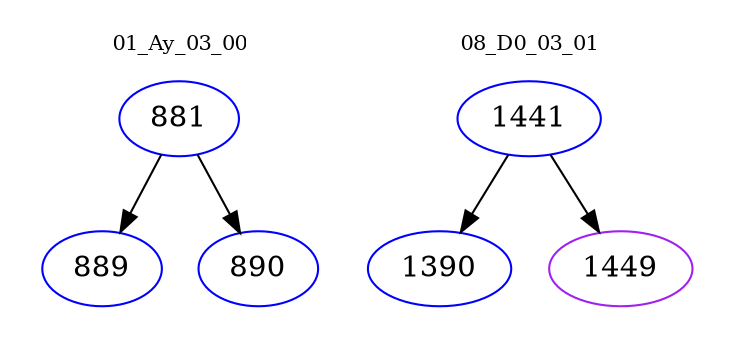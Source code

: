 digraph{
subgraph cluster_0 {
color = white
label = "01_Ay_03_00";
fontsize=10;
T0_881 [label="881", color="blue"]
T0_881 -> T0_889 [color="black"]
T0_889 [label="889", color="blue"]
T0_881 -> T0_890 [color="black"]
T0_890 [label="890", color="blue"]
}
subgraph cluster_1 {
color = white
label = "08_D0_03_01";
fontsize=10;
T1_1441 [label="1441", color="blue"]
T1_1441 -> T1_1390 [color="black"]
T1_1390 [label="1390", color="blue"]
T1_1441 -> T1_1449 [color="black"]
T1_1449 [label="1449", color="purple"]
}
}
